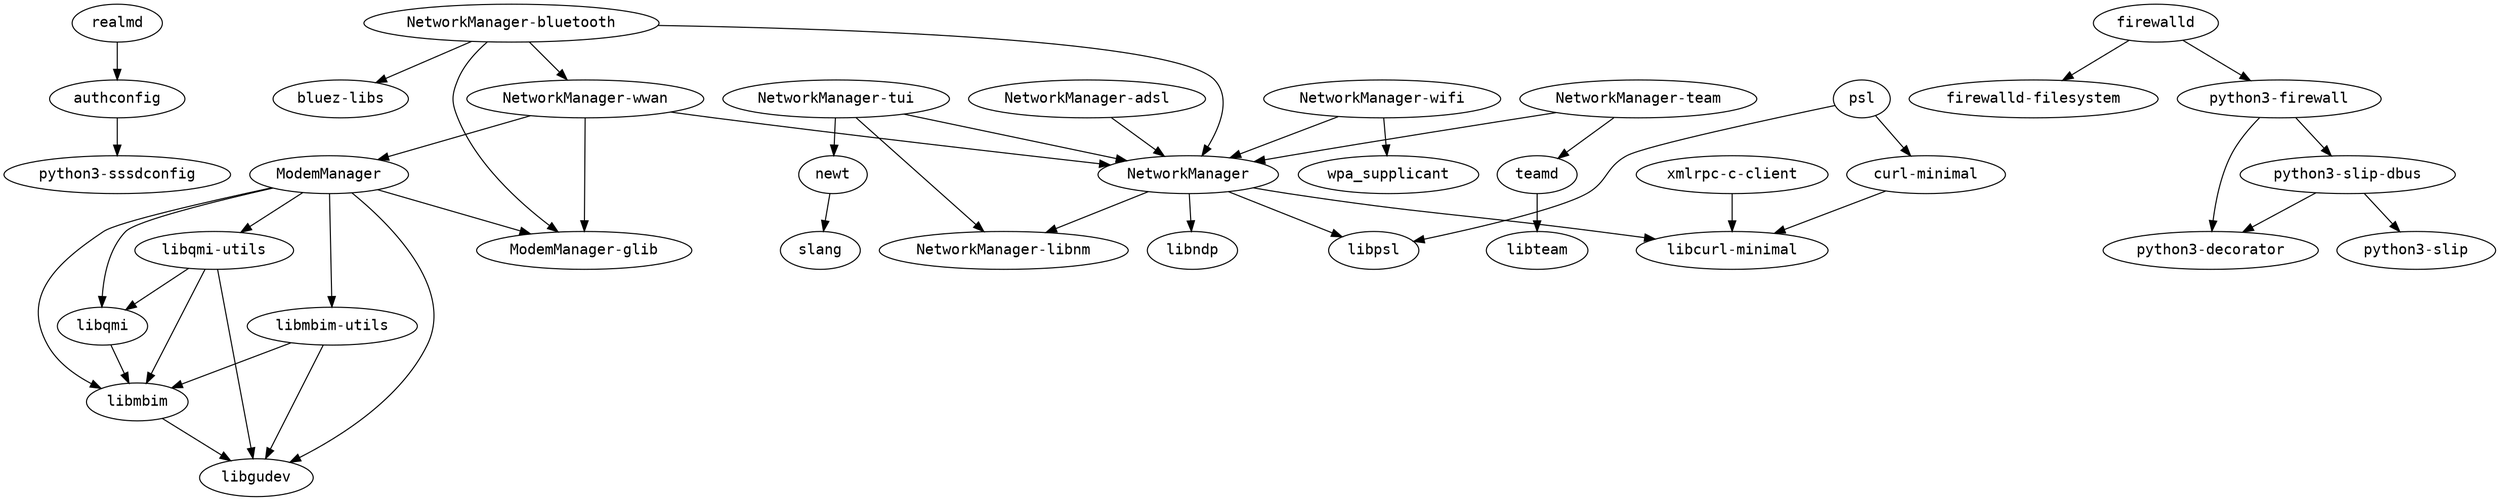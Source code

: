 strict digraph G {
node [fontname=monospace];
  "authconfig" -> "python3-sssdconfig";
  "curl-minimal" -> "libcurl-minimal";
  "firewalld" -> "firewalld-filesystem";
  "firewalld" -> "python3-firewall";
  "libmbim" -> "libgudev";
  "libmbim-utils" -> "libgudev";
  "libmbim-utils" -> "libmbim";
  "libqmi" -> "libmbim";
  "libqmi-utils" -> "libgudev";
  "libqmi-utils" -> "libmbim";
  "libqmi-utils" -> "libqmi";
  "ModemManager" -> "libgudev";
  "ModemManager" -> "libmbim";
  "ModemManager" -> "libmbim-utils";
  "ModemManager" -> "libqmi";
  "ModemManager" -> "libqmi-utils";
  "ModemManager" -> "ModemManager-glib";
  "NetworkManager-adsl" -> "NetworkManager";
  "NetworkManager-bluetooth" -> "bluez-libs";
  "NetworkManager-bluetooth" -> "ModemManager-glib";
  "NetworkManager-bluetooth" -> "NetworkManager";
  "NetworkManager-bluetooth" -> "NetworkManager-wwan";
  "NetworkManager" -> "libcurl-minimal";
  "NetworkManager" -> "libndp";
  "NetworkManager" -> "libpsl";
  "NetworkManager" -> "NetworkManager-libnm";
  "NetworkManager-team" -> "NetworkManager";
  "NetworkManager-team" -> "teamd";
  "NetworkManager-tui" -> "NetworkManager";
  "NetworkManager-tui" -> "NetworkManager-libnm";
  "NetworkManager-tui" -> "newt";
  "NetworkManager-wifi" -> "NetworkManager";
  "NetworkManager-wifi" -> "wpa_supplicant";
  "NetworkManager-wwan" -> "ModemManager";
  "NetworkManager-wwan" -> "ModemManager-glib";
  "NetworkManager-wwan" -> "NetworkManager";
  "newt" -> "slang";
  "psl" -> "curl-minimal";
  "psl" -> "libpsl";
  "python3-firewall" -> "python3-decorator";
  "python3-firewall" -> "python3-slip-dbus";
  "python3-slip-dbus" -> "python3-decorator";
  "python3-slip-dbus" -> "python3-slip";
  "realmd" -> "authconfig";
  "teamd" -> "libteam";
  "xmlrpc-c-client" -> "libcurl-minimal";
}

